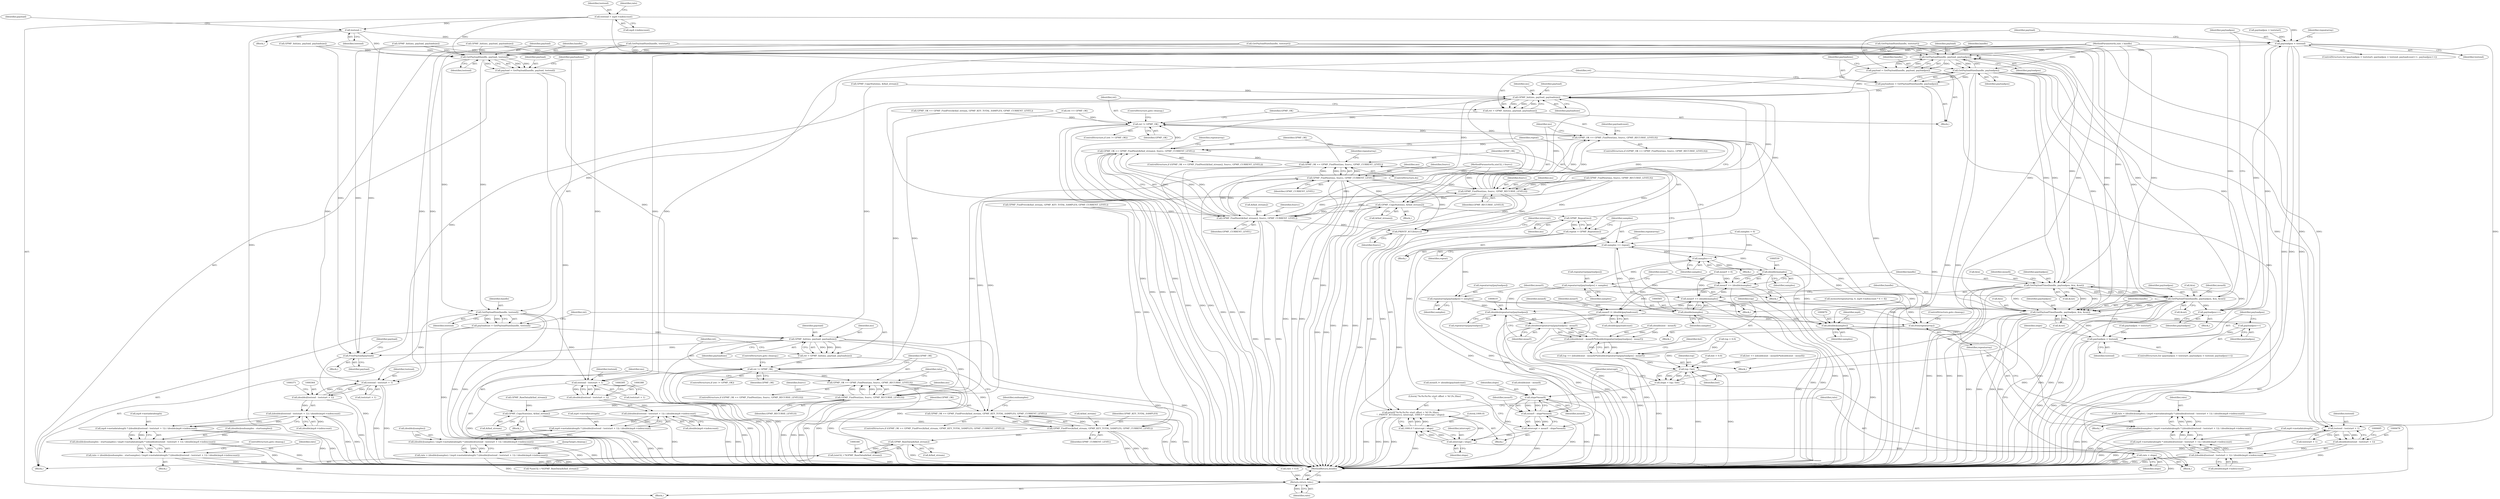 digraph "1_gpmf-parser_341f12cd5b97ab419e53853ca00176457c9f1681_1@pointer" {
"1000136" [label="(Call,testend = mp4->indexcount)"];
"1000162" [label="(Call,testend--)"];
"1000300" [label="(Call,GetPayload(handle, payload, testend))"];
"1000298" [label="(Call,payload = GetPayload(handle, payload, testend))"];
"1000311" [label="(Call,GPMF_Init(ms, payload, payloadsize))"];
"1000309" [label="(Call,ret = GPMF_Init(ms, payload, payloadsize))"];
"1000316" [label="(Call,ret != GPMF_OK)"];
"1000321" [label="(Call,GPMF_OK == GPMF_FindNext(ms, fourcc, GPMF_RECURSE_LEVELS))"];
"1000333" [label="(Call,GPMF_OK == GPMF_FindPrev(&find_stream, GPMF_KEY_TOTAL_SAMPLES, GPMF_CURRENT_LEVEL))"];
"1000323" [label="(Call,GPMF_FindNext(ms, fourcc, GPMF_RECURSE_LEVELS))"];
"1000328" [label="(Call,GPMF_CopyState(ms, &find_stream))"];
"1000335" [label="(Call,GPMF_FindPrev(&find_stream, GPMF_KEY_TOTAL_SAMPLES, GPMF_CURRENT_LEVEL))"];
"1000347" [label="(Call,GPMF_RawData(&find_stream))"];
"1000345" [label="(Call,(uint32_t *)GPMF_RawData(&find_stream))"];
"1000696" [label="(Call,FreePayload(payload))"];
"1000306" [label="(Call,GetPayloadSize(handle, testend))"];
"1000304" [label="(Call,payloadsize = GetPayloadSize(handle, testend))"];
"1000365" [label="(Call,testend - teststart + 1)"];
"1000363" [label="(Call,(double)(testend - teststart + 1))"];
"1000362" [label="(Call,((double)(testend - teststart + 1)) / (double)mp4->indexcount)"];
"1000358" [label="(Call,mp4->metadatalength * ((double)(testend - teststart + 1)) / (double)mp4->indexcount)"];
"1000352" [label="(Call,(double)(endsamples - startsamples) / (mp4->metadatalength * ((double)(testend - teststart + 1)) / (double)mp4->indexcount))"];
"1000350" [label="(Call,rate = (double)(endsamples - startsamples) / (mp4->metadatalength * ((double)(testend - teststart + 1)) / (double)mp4->indexcount))"];
"1000701" [label="(Return,return rate;)"];
"1000389" [label="(Call,testend - teststart + 1)"];
"1000387" [label="(Call,(double)(testend - teststart + 1))"];
"1000386" [label="(Call,((double)(testend - teststart + 1)) / (double)mp4->indexcount)"];
"1000382" [label="(Call,mp4->metadatalength * ((double)(testend - teststart + 1)) / (double)mp4->indexcount)"];
"1000378" [label="(Call,(double)(samples) / (mp4->metadatalength * ((double)(testend - teststart + 1)) / (double)mp4->indexcount))"];
"1000376" [label="(Call,rate = (double)(samples) / (mp4->metadatalength * ((double)(testend - teststart + 1)) / (double)mp4->indexcount))"];
"1000454" [label="(Call,payloadpos < testend)"];
"1000465" [label="(Call,GetPayload(handle, payload, payloadpos))"];
"1000463" [label="(Call,payload = GetPayload(handle, payload, payloadpos))"];
"1000476" [label="(Call,GPMF_Init(ms, payload, payloadsize))"];
"1000474" [label="(Call,ret = GPMF_Init(ms, payload, payloadsize))"];
"1000481" [label="(Call,ret != GPMF_OK)"];
"1000486" [label="(Call,GPMF_OK == GPMF_FindNext(ms, fourcc, GPMF_RECURSE_LEVELS))"];
"1000499" [label="(Call,GPMF_OK == GPMF_FindNext(&find_stream2, fourcc, GPMF_CURRENT_LEVEL))"];
"1000516" [label="(Call,GPMF_OK == GPMF_FindNext(ms, fourcc, GPMF_CURRENT_LEVEL))"];
"1000488" [label="(Call,GPMF_FindNext(ms, fourcc, GPMF_RECURSE_LEVELS))"];
"1000494" [label="(Call,GPMF_CopyState(ms, &find_stream2))"];
"1000501" [label="(Call,GPMF_FindNext(&find_stream2, fourcc, GPMF_CURRENT_LEVEL))"];
"1000518" [label="(Call,GPMF_FindNext(ms, fourcc, GPMF_CURRENT_LEVEL))"];
"1000653" [label="(Call,PRINTF_4CC(fourcc))"];
"1000651" [label="(Call,printf(\"%c%c%c%c start offset = %f (%.3fms)\n\", PRINTF_4CC(fourcc), intercept, 1000.0 * intercept / slope))"];
"1000547" [label="(Call,GPMF_Repeat(ms))"];
"1000545" [label="(Call,repeat = GPMF_Repeat(ms))"];
"1000549" [label="(Call,samples += repeat)"];
"1000514" [label="(Call,samples++)"];
"1000522" [label="(Call,repeatarray[payloadpos] = samples)"];
"1000618" [label="(Call,(double)repeatarray[payloadpos])"];
"1000617" [label="(Call,(double)repeatarray[payloadpos] - meanY)"];
"1000611" [label="(Call,((double)out - meanX)*((double)repeatarray[payloadpos] - meanY))"];
"1000609" [label="(Call,top += ((double)out - meanX)*((double)repeatarray[payloadpos] - meanY))"];
"1000639" [label="(Call,top / bot)"];
"1000637" [label="(Call,slope = top / bot)"];
"1000648" [label="(Call,slope*meanX)"];
"1000646" [label="(Call,meanY - slope*meanX)"];
"1000644" [label="(Call,intercept = meanY - slope*meanX)"];
"1000658" [label="(Call,intercept / slope)"];
"1000656" [label="(Call,1000.0 * intercept / slope)"];
"1000661" [label="(Call,rate = slope)"];
"1000689" [label="(Call,free(repeatarray))"];
"1000529" [label="(Call,(double)samples)"];
"1000527" [label="(Call,meanY += (double)samples)"];
"1000562" [label="(Call,meanY += (double)samples)"];
"1000580" [label="(Call,meanY /= (double)payloadcount)"];
"1000669" [label="(Call,(double)(samples))"];
"1000668" [label="(Call,(double)(samples) / (mp4->metadatalength * ((double)(testend - teststart + 1)) / (double)mp4->indexcount))"];
"1000666" [label="(Call,rate = (double)(samples) / (mp4->metadatalength * ((double)(testend - teststart + 1)) / (double)mp4->indexcount))"];
"1000557" [label="(Call,repeatarray[payloadpos] = samples)"];
"1000564" [label="(Call,(double)samples)"];
"1000471" [label="(Call,GetPayloadSize(handle, payloadpos))"];
"1000460" [label="(Call,payloadpos++)"];
"1000469" [label="(Call,payloadsize = GetPayloadSize(handle, payloadpos))"];
"1000532" [label="(Call,GetPayloadTime(handle, payloadpos, &in, &out))"];
"1000567" [label="(Call,GetPayloadTime(handle, payloadpos, &in, &out))"];
"1000602" [label="(Call,GetPayloadTime(handle, payloadpos, &in, &out))"];
"1000597" [label="(Call,payloadpos++)"];
"1000594" [label="(Call,payloadpos < testend)"];
"1000679" [label="(Call,testend - teststart + 1)"];
"1000677" [label="(Call,(double)(testend - teststart + 1))"];
"1000676" [label="(Call,((double)(testend - teststart + 1)) / (double)mp4->indexcount)"];
"1000672" [label="(Call,mp4->metadatalength * ((double)(testend - teststart + 1)) / (double)mp4->indexcount)"];
"1000351" [label="(Identifier,rate)"];
"1000227" [label="(Call,GetPayloadSize(handle, teststart))"];
"1000490" [label="(Identifier,fourcc)"];
"1000307" [label="(Identifier,handle)"];
"1000605" [label="(Call,&in)"];
"1000649" [label="(Identifier,slope)"];
"1000365" [label="(Call,testend - teststart + 1)"];
"1000162" [label="(Call,testend--)"];
"1000638" [label="(Identifier,slope)"];
"1000491" [label="(Identifier,GPMF_RECURSE_LEVELS)"];
"1000672" [label="(Call,mp4->metadatalength * ((double)(testend - teststart + 1)) / (double)mp4->indexcount)"];
"1000324" [label="(Identifier,ms)"];
"1000387" [label="(Call,(double)(testend - teststart + 1))"];
"1000689" [label="(Call,free(repeatarray))"];
"1000330" [label="(Call,&find_stream)"];
"1000327" [label="(Block,)"];
"1000518" [label="(Call,GPMF_FindNext(ms, fourcc, GPMF_CURRENT_LEVEL))"];
"1000550" [label="(Identifier,samples)"];
"1000353" [label="(Call,(double)(endsamples - startsamples))"];
"1000400" [label="(Block,)"];
"1000673" [label="(Call,mp4->metadatalength)"];
"1000302" [label="(Identifier,payload)"];
"1000254" [label="(Call,GPMF_Init(ms, payload, payloadsize))"];
"1000640" [label="(Identifier,top)"];
"1000564" [label="(Call,(double)samples)"];
"1000532" [label="(Call,GetPayloadTime(handle, payloadpos, &in, &out))"];
"1000269" [label="(Call,GPMF_CopyState(ms, &find_stream))"];
"1000479" [label="(Identifier,payloadsize)"];
"1000300" [label="(Call,GetPayload(handle, payload, testend))"];
"1000551" [label="(Identifier,repeat)"];
"1000415" [label="(Call,bot = 0.0)"];
"1000624" [label="(Call,bot += ((double)out - meanX)*((double)out - meanX))"];
"1000537" [label="(Call,&out)"];
"1000566" [label="(Identifier,samples)"];
"1000159" [label="(Block,)"];
"1000528" [label="(Identifier,meanY)"];
"1000335" [label="(Call,GPMF_FindPrev(&find_stream, GPMF_KEY_TOTAL_SAMPLES, GPMF_CURRENT_LEVEL))"];
"1000531" [label="(Identifier,samples)"];
"1000336" [label="(Call,&find_stream)"];
"1000674" [label="(Identifier,mp4)"];
"1000461" [label="(Identifier,payloadpos)"];
"1000377" [label="(Identifier,rate)"];
"1000390" [label="(Identifier,testend)"];
"1000499" [label="(Call,GPMF_OK == GPMF_FindNext(&find_stream2, fourcc, GPMF_CURRENT_LEVEL))"];
"1000523" [label="(Call,repeatarray[payloadpos])"];
"1000561" [label="(Identifier,samples)"];
"1000590" [label="(ControlStructure,for (payloadpos = teststart; payloadpos < testend; payloadpos++))"];
"1000645" [label="(Identifier,intercept)"];
"1000454" [label="(Call,payloadpos < testend)"];
"1000477" [label="(Identifier,ms)"];
"1000338" [label="(Identifier,GPMF_KEY_TOTAL_SAMPLES)"];
"1000301" [label="(Identifier,handle)"];
"1000611" [label="(Call,((double)out - meanX)*((double)repeatarray[payloadpos] - meanY))"];
"1000328" [label="(Call,GPMF_CopyState(ms, &find_stream))"];
"1000138" [label="(Call,mp4->indexcount)"];
"1000352" [label="(Call,(double)(endsamples - startsamples) / (mp4->metadatalength * ((double)(testend - teststart + 1)) / (double)mp4->indexcount))"];
"1000486" [label="(Call,GPMF_OK == GPMF_FindNext(ms, fourcc, GPMF_RECURSE_LEVELS))"];
"1000517" [label="(Identifier,GPMF_OK)"];
"1000647" [label="(Identifier,meanY)"];
"1000668" [label="(Call,(double)(samples) / (mp4->metadatalength * ((double)(testend - teststart + 1)) / (double)mp4->indexcount))"];
"1000326" [label="(Identifier,GPMF_RECURSE_LEVELS)"];
"1000545" [label="(Call,repeat = GPMF_Repeat(ms))"];
"1000475" [label="(Identifier,ret)"];
"1000314" [label="(Identifier,payloadsize)"];
"1000321" [label="(Call,GPMF_OK == GPMF_FindNext(ms, fourcc, GPMF_RECURSE_LEVELS))"];
"1000471" [label="(Call,GetPayloadSize(handle, payloadpos))"];
"1000527" [label="(Call,meanY += (double)samples)"];
"1000568" [label="(Identifier,handle)"];
"1000348" [label="(Call,&find_stream)"];
"1000382" [label="(Call,mp4->metadatalength * ((double)(testend - teststart + 1)) / (double)mp4->indexcount)"];
"1000603" [label="(Identifier,handle)"];
"1000320" [label="(ControlStructure,if (GPMF_OK == GPMF_FindNext(ms, fourcc, GPMF_RECURSE_LEVELS)))"];
"1000281" [label="(Call,GPMF_FindPrev(&find_stream, GPMF_KEY_TOTAL_SAMPLES, GPMF_CURRENT_LEVEL))"];
"1000174" [label="(Call,GetPayloadSize(handle, teststart))"];
"1000508" [label="(Identifier,repeatarray)"];
"1000641" [label="(Identifier,bot)"];
"1000137" [label="(Identifier,testend)"];
"1000318" [label="(Identifier,GPMF_OK)"];
"1000697" [label="(Identifier,payload)"];
"1000596" [label="(Identifier,testend)"];
"1000478" [label="(Identifier,payload)"];
"1000362" [label="(Call,((double)(testend - teststart + 1)) / (double)mp4->indexcount)"];
"1000516" [label="(Call,GPMF_OK == GPMF_FindNext(ms, fourcc, GPMF_CURRENT_LEVEL))"];
"1000375" [label="(ControlStructure,goto cleanup;)"];
"1000450" [label="(ControlStructure,for (payloadpos = teststart; payloadpos < testend; payloadcount++, payloadpos++))"];
"1000684" [label="(Call,(double)mp4->indexcount)"];
"1000323" [label="(Call,GPMF_FindNext(ms, fourcc, GPMF_RECURSE_LEVELS))"];
"1000306" [label="(Call,GetPayloadSize(handle, testend))"];
"1000666" [label="(Call,rate = (double)(samples) / (mp4->metadatalength * ((double)(testend - teststart + 1)) / (double)mp4->indexcount))"];
"1000662" [label="(Identifier,rate)"];
"1000691" [label="(ControlStructure,goto cleanup;)"];
"1000696" [label="(Call,FreePayload(payload))"];
"1000676" [label="(Call,((double)(testend - teststart + 1)) / (double)mp4->indexcount)"];
"1000609" [label="(Call,top += ((double)out - meanX)*((double)repeatarray[payloadpos] - meanY))"];
"1000474" [label="(Call,ret = GPMF_Init(ms, payload, payloadsize))"];
"1000543" [label="(Block,)"];
"1000513" [label="(Block,)"];
"1000563" [label="(Identifier,meanY)"];
"1000657" [label="(Literal,1000.0)"];
"1000342" [label="(Identifier,endsamples)"];
"1000311" [label="(Call,GPMF_Init(ms, payload, payloadsize))"];
"1000304" [label="(Call,payloadsize = GetPayloadSize(handle, testend))"];
"1000597" [label="(Call,payloadpos++)"];
"1000548" [label="(Identifier,ms)"];
"1000529" [label="(Call,(double)samples)"];
"1000578" [label="(Identifier,repeatarray)"];
"1000535" [label="(Call,&in)"];
"1000367" [label="(Call,teststart + 1)"];
"1000464" [label="(Identifier,payload)"];
"1000485" [label="(ControlStructure,if (GPMF_OK == GPMF_FindNext(ms, fourcc, GPMF_RECURSE_LEVELS)))"];
"1000143" [label="(Identifier,rate)"];
"1000610" [label="(Identifier,top)"];
"1000665" [label="(Block,)"];
"1000521" [label="(Identifier,GPMF_CURRENT_LEVEL)"];
"1000286" [label="(Block,)"];
"1000526" [label="(Identifier,samples)"];
"1000654" [label="(Identifier,fourcc)"];
"1000166" [label="(Identifier,payload)"];
"1000496" [label="(Call,&find_stream2)"];
"1000520" [label="(Identifier,fourcc)"];
"1000359" [label="(Call,mp4->metadatalength)"];
"1000546" [label="(Identifier,repeat)"];
"1000646" [label="(Call,meanY - slope*meanX)"];
"1000522" [label="(Call,repeatarray[payloadpos] = samples)"];
"1000498" [label="(ControlStructure,if (GPMF_OK == GPMF_FindNext(&find_stream2, fourcc, GPMF_CURRENT_LEVEL)))"];
"1000639" [label="(Call,top / bot)"];
"1000637" [label="(Call,slope = top / bot)"];
"1000581" [label="(Identifier,meanY)"];
"1000437" [label="(Call,memset(repeatarray, 0, mp4->indexcount * 4 + 4))"];
"1000473" [label="(Identifier,payloadpos)"];
"1000680" [label="(Identifier,testend)"];
"1000299" [label="(Identifier,payload)"];
"1000376" [label="(Call,rate = (double)(samples) / (mp4->metadatalength * ((double)(testend - teststart + 1)) / (double)mp4->indexcount))"];
"1000648" [label="(Call,slope*meanX)"];
"1000470" [label="(Identifier,payloadsize)"];
"1000259" [label="(Call,ret == GPMF_OK)"];
"1000322" [label="(Identifier,GPMF_OK)"];
"1000315" [label="(ControlStructure,if (ret != GPMF_OK))"];
"1000386" [label="(Call,((double)(testend - teststart + 1)) / (double)mp4->indexcount)"];
"1000505" [label="(Identifier,GPMF_CURRENT_LEVEL)"];
"1000677" [label="(Call,(double)(testend - teststart + 1))"];
"1000515" [label="(Identifier,samples)"];
"1000558" [label="(Call,repeatarray[payloadpos])"];
"1000502" [label="(Call,&find_stream2)"];
"1000514" [label="(Call,samples++)"];
"1000334" [label="(Identifier,GPMF_OK)"];
"1000423" [label="(Call,meanY = 0)"];
"1000309" [label="(Call,ret = GPMF_Init(ms, payload, payloadsize))"];
"1000569" [label="(Identifier,payloadpos)"];
"1000489" [label="(Identifier,ms)"];
"1000594" [label="(Call,payloadpos < testend)"];
"1000347" [label="(Call,GPMF_RawData(&find_stream))"];
"1000488" [label="(Call,GPMF_FindNext(ms, fourcc, GPMF_RECURSE_LEVELS))"];
"1000447" [label="(Call,samples = 0)"];
"1000109" [label="(MethodParameterIn,size_t handle)"];
"1000554" [label="(Block,)"];
"1000476" [label="(Call,GPMF_Init(ms, payload, payloadsize))"];
"1000316" [label="(Call,ret != GPMF_OK)"];
"1000389" [label="(Call,testend - teststart + 1)"];
"1000580" [label="(Call,meanY /= (double)payloadcount)"];
"1000472" [label="(Identifier,handle)"];
"1000305" [label="(Identifier,payloadsize)"];
"1000460" [label="(Call,payloadpos++)"];
"1000339" [label="(Identifier,GPMF_CURRENT_LEVEL)"];
"1000482" [label="(Identifier,ret)"];
"1000504" [label="(Identifier,fourcc)"];
"1000690" [label="(Identifier,repeatarray)"];
"1000303" [label="(Identifier,testend)"];
"1000394" [label="(Call,(double)mp4->indexcount)"];
"1000466" [label="(Identifier,handle)"];
"1000572" [label="(Call,&out)"];
"1000451" [label="(Call,payloadpos = teststart)"];
"1000699" [label="(Identifier,payload)"];
"1000294" [label="(Call,GPMF_RawData(&find_stream))"];
"1000370" [label="(Call,(double)mp4->indexcount)"];
"1000383" [label="(Call,mp4->metadatalength)"];
"1000509" [label="(Block,)"];
"1000340" [label="(Block,)"];
"1000481" [label="(Call,ret != GPMF_OK)"];
"1000332" [label="(ControlStructure,if (GPMF_OK == GPMF_FindPrev(&find_stream, GPMF_KEY_TOTAL_SAMPLES, GPMF_CURRENT_LEVEL)))"];
"1000669" [label="(Call,(double)(samples))"];
"1000492" [label="(Block,)"];
"1000607" [label="(Call,&out)"];
"1000667" [label="(Identifier,rate)"];
"1000112" [label="(Block,)"];
"1000617" [label="(Call,(double)repeatarray[payloadpos] - meanY)"];
"1000512" [label="(ControlStructure,do)"];
"1000480" [label="(ControlStructure,if (ret != GPMF_OK))"];
"1000595" [label="(Identifier,payloadpos)"];
"1000557" [label="(Call,repeatarray[payloadpos] = samples)"];
"1000553" [label="(Identifier,repeatarray)"];
"1000579" [label="(Block,)"];
"1000391" [label="(Call,teststart + 1)"];
"1000533" [label="(Identifier,handle)"];
"1000249" [label="(Call,GetPayloadSize(handle, teststart))"];
"1000363" [label="(Call,(double)(testend - teststart + 1))"];
"1000457" [label="(Block,)"];
"1000562" [label="(Call,meanY += (double)samples)"];
"1000586" [label="(Identifier,meanX)"];
"1000469" [label="(Call,payloadsize = GetPayloadSize(handle, payloadpos))"];
"1000632" [label="(Call,(double)out - meanX)"];
"1000598" [label="(Identifier,payloadpos)"];
"1000549" [label="(Call,samples += repeat)"];
"1000540" [label="(Identifier,meanX)"];
"1000524" [label="(Identifier,repeatarray)"];
"1000279" [label="(Call,GPMF_OK == GPMF_FindPrev(&find_stream, GPMF_KEY_TOTAL_SAMPLES, GPMF_CURRENT_LEVEL))"];
"1000298" [label="(Call,payload = GetPayload(handle, payload, testend))"];
"1000702" [label="(Identifier,rate)"];
"1000612" [label="(Call,(double)out - meanX)"];
"1000703" [label="(MethodReturn,double)"];
"1000209" [label="(Call,GPMF_FindNext(ms, fourcc, GPMF_RECURSE_LEVELS))"];
"1000455" [label="(Identifier,payloadpos)"];
"1000604" [label="(Identifier,payloadpos)"];
"1000459" [label="(Identifier,payloadcount)"];
"1000142" [label="(Call,rate = 0.0)"];
"1000325" [label="(Identifier,fourcc)"];
"1000642" [label="(Block,)"];
"1000456" [label="(Identifier,testend)"];
"1000651" [label="(Call,printf(\"%c%c%c%c start offset = %f (%.3fms)\n\", PRINTF_4CC(fourcc), intercept, 1000.0 * intercept / slope))"];
"1000312" [label="(Identifier,ms)"];
"1000465" [label="(Call,GetPayload(handle, payload, payloadpos))"];
"1000695" [label="(Block,)"];
"1000570" [label="(Call,&in)"];
"1000656" [label="(Call,1000.0 * intercept / slope)"];
"1000308" [label="(Identifier,testend)"];
"1000681" [label="(Call,teststart + 1)"];
"1000591" [label="(Call,payloadpos = teststart)"];
"1000467" [label="(Identifier,payload)"];
"1000618" [label="(Call,(double)repeatarray[payloadpos])"];
"1000602" [label="(Call,GetPayloadTime(handle, payloadpos, &in, &out))"];
"1000494" [label="(Call,GPMF_CopyState(ms, &find_stream2))"];
"1000483" [label="(Identifier,GPMF_OK)"];
"1000500" [label="(Identifier,GPMF_OK)"];
"1000652" [label="(Literal,\"%c%c%c%c start offset = %f (%.3fms)\n\")"];
"1000462" [label="(Block,)"];
"1000519" [label="(Identifier,ms)"];
"1000599" [label="(Block,)"];
"1000317" [label="(Identifier,ret)"];
"1000329" [label="(Identifier,ms)"];
"1000567" [label="(Call,GetPayloadTime(handle, payloadpos, &in, &out))"];
"1000660" [label="(Identifier,slope)"];
"1000659" [label="(Identifier,intercept)"];
"1000180" [label="(Call,GPMF_Init(ms, payload, payloadsize))"];
"1000644" [label="(Call,intercept = meanY - slope*meanX)"];
"1000620" [label="(Call,repeatarray[payloadpos])"];
"1000232" [label="(Call,GPMF_Init(ms, payload, payloadsize))"];
"1000358" [label="(Call,mp4->metadatalength * ((double)(testend - teststart + 1)) / (double)mp4->indexcount)"];
"1000163" [label="(Identifier,testend)"];
"1000313" [label="(Identifier,payload)"];
"1000671" [label="(Identifier,samples)"];
"1000655" [label="(Identifier,intercept)"];
"1000136" [label="(Call,testend = mp4->indexcount)"];
"1000310" [label="(Identifier,ret)"];
"1000463" [label="(Call,payload = GetPayload(handle, payload, payloadpos))"];
"1000575" [label="(Identifier,meanX)"];
"1000350" [label="(Call,rate = (double)(endsamples - startsamples) / (mp4->metadatalength * ((double)(testend - teststart + 1)) / (double)mp4->indexcount))"];
"1000650" [label="(Identifier,meanX)"];
"1000663" [label="(Identifier,slope)"];
"1000658" [label="(Call,intercept / slope)"];
"1000661" [label="(Call,rate = slope)"];
"1000378" [label="(Call,(double)(samples) / (mp4->metadatalength * ((double)(testend - teststart + 1)) / (double)mp4->indexcount))"];
"1000379" [label="(Call,(double)(samples))"];
"1000484" [label="(ControlStructure,goto cleanup;)"];
"1000547" [label="(Call,GPMF_Repeat(ms))"];
"1000534" [label="(Identifier,payloadpos)"];
"1000468" [label="(Identifier,payloadpos)"];
"1000345" [label="(Call,(uint32_t *)GPMF_RawData(&find_stream))"];
"1000692" [label="(JumpTarget,cleanup:)"];
"1000319" [label="(ControlStructure,goto cleanup;)"];
"1000623" [label="(Identifier,meanY)"];
"1000501" [label="(Call,GPMF_FindNext(&find_stream2, fourcc, GPMF_CURRENT_LEVEL))"];
"1000333" [label="(Call,GPMF_OK == GPMF_FindPrev(&find_stream, GPMF_KEY_TOTAL_SAMPLES, GPMF_CURRENT_LEVEL))"];
"1000585" [label="(Call,meanX /= (double)payloadcount)"];
"1000701" [label="(Return,return rate;)"];
"1000625" [label="(Identifier,bot)"];
"1000344" [label="(Call,*(uint32_t *)GPMF_RawData(&find_stream))"];
"1000366" [label="(Identifier,testend)"];
"1000679" [label="(Call,testend - teststart + 1)"];
"1000487" [label="(Identifier,GPMF_OK)"];
"1000653" [label="(Call,PRINTF_4CC(fourcc))"];
"1000582" [label="(Call,(double)payloadcount)"];
"1000495" [label="(Identifier,ms)"];
"1000411" [label="(Call,top = 0.0)"];
"1000110" [label="(MethodParameterIn,uint32_t fourcc)"];
"1000136" -> "1000112"  [label="AST: "];
"1000136" -> "1000138"  [label="CFG: "];
"1000137" -> "1000136"  [label="AST: "];
"1000138" -> "1000136"  [label="AST: "];
"1000143" -> "1000136"  [label="CFG: "];
"1000136" -> "1000703"  [label="DDG: "];
"1000136" -> "1000162"  [label="DDG: "];
"1000136" -> "1000300"  [label="DDG: "];
"1000136" -> "1000454"  [label="DDG: "];
"1000162" -> "1000159"  [label="AST: "];
"1000162" -> "1000163"  [label="CFG: "];
"1000163" -> "1000162"  [label="AST: "];
"1000166" -> "1000162"  [label="CFG: "];
"1000162" -> "1000703"  [label="DDG: "];
"1000162" -> "1000300"  [label="DDG: "];
"1000162" -> "1000454"  [label="DDG: "];
"1000300" -> "1000298"  [label="AST: "];
"1000300" -> "1000303"  [label="CFG: "];
"1000301" -> "1000300"  [label="AST: "];
"1000302" -> "1000300"  [label="AST: "];
"1000303" -> "1000300"  [label="AST: "];
"1000298" -> "1000300"  [label="CFG: "];
"1000300" -> "1000298"  [label="DDG: "];
"1000300" -> "1000298"  [label="DDG: "];
"1000300" -> "1000298"  [label="DDG: "];
"1000227" -> "1000300"  [label="DDG: "];
"1000249" -> "1000300"  [label="DDG: "];
"1000174" -> "1000300"  [label="DDG: "];
"1000109" -> "1000300"  [label="DDG: "];
"1000180" -> "1000300"  [label="DDG: "];
"1000232" -> "1000300"  [label="DDG: "];
"1000254" -> "1000300"  [label="DDG: "];
"1000300" -> "1000306"  [label="DDG: "];
"1000300" -> "1000306"  [label="DDG: "];
"1000298" -> "1000286"  [label="AST: "];
"1000299" -> "1000298"  [label="AST: "];
"1000305" -> "1000298"  [label="CFG: "];
"1000298" -> "1000703"  [label="DDG: "];
"1000298" -> "1000311"  [label="DDG: "];
"1000311" -> "1000309"  [label="AST: "];
"1000311" -> "1000314"  [label="CFG: "];
"1000312" -> "1000311"  [label="AST: "];
"1000313" -> "1000311"  [label="AST: "];
"1000314" -> "1000311"  [label="AST: "];
"1000309" -> "1000311"  [label="CFG: "];
"1000311" -> "1000703"  [label="DDG: "];
"1000311" -> "1000703"  [label="DDG: "];
"1000311" -> "1000703"  [label="DDG: "];
"1000311" -> "1000309"  [label="DDG: "];
"1000311" -> "1000309"  [label="DDG: "];
"1000311" -> "1000309"  [label="DDG: "];
"1000269" -> "1000311"  [label="DDG: "];
"1000304" -> "1000311"  [label="DDG: "];
"1000311" -> "1000323"  [label="DDG: "];
"1000311" -> "1000696"  [label="DDG: "];
"1000309" -> "1000286"  [label="AST: "];
"1000310" -> "1000309"  [label="AST: "];
"1000317" -> "1000309"  [label="CFG: "];
"1000309" -> "1000703"  [label="DDG: "];
"1000309" -> "1000316"  [label="DDG: "];
"1000316" -> "1000315"  [label="AST: "];
"1000316" -> "1000318"  [label="CFG: "];
"1000317" -> "1000316"  [label="AST: "];
"1000318" -> "1000316"  [label="AST: "];
"1000319" -> "1000316"  [label="CFG: "];
"1000322" -> "1000316"  [label="CFG: "];
"1000316" -> "1000703"  [label="DDG: "];
"1000316" -> "1000703"  [label="DDG: "];
"1000316" -> "1000703"  [label="DDG: "];
"1000279" -> "1000316"  [label="DDG: "];
"1000259" -> "1000316"  [label="DDG: "];
"1000316" -> "1000321"  [label="DDG: "];
"1000321" -> "1000320"  [label="AST: "];
"1000321" -> "1000323"  [label="CFG: "];
"1000322" -> "1000321"  [label="AST: "];
"1000323" -> "1000321"  [label="AST: "];
"1000329" -> "1000321"  [label="CFG: "];
"1000377" -> "1000321"  [label="CFG: "];
"1000321" -> "1000703"  [label="DDG: "];
"1000321" -> "1000703"  [label="DDG: "];
"1000321" -> "1000703"  [label="DDG: "];
"1000323" -> "1000321"  [label="DDG: "];
"1000323" -> "1000321"  [label="DDG: "];
"1000323" -> "1000321"  [label="DDG: "];
"1000321" -> "1000333"  [label="DDG: "];
"1000333" -> "1000332"  [label="AST: "];
"1000333" -> "1000335"  [label="CFG: "];
"1000334" -> "1000333"  [label="AST: "];
"1000335" -> "1000333"  [label="AST: "];
"1000342" -> "1000333"  [label="CFG: "];
"1000377" -> "1000333"  [label="CFG: "];
"1000333" -> "1000703"  [label="DDG: "];
"1000333" -> "1000703"  [label="DDG: "];
"1000333" -> "1000703"  [label="DDG: "];
"1000335" -> "1000333"  [label="DDG: "];
"1000335" -> "1000333"  [label="DDG: "];
"1000335" -> "1000333"  [label="DDG: "];
"1000323" -> "1000326"  [label="CFG: "];
"1000324" -> "1000323"  [label="AST: "];
"1000325" -> "1000323"  [label="AST: "];
"1000326" -> "1000323"  [label="AST: "];
"1000323" -> "1000703"  [label="DDG: "];
"1000323" -> "1000703"  [label="DDG: "];
"1000323" -> "1000703"  [label="DDG: "];
"1000209" -> "1000323"  [label="DDG: "];
"1000209" -> "1000323"  [label="DDG: "];
"1000110" -> "1000323"  [label="DDG: "];
"1000323" -> "1000328"  [label="DDG: "];
"1000328" -> "1000327"  [label="AST: "];
"1000328" -> "1000330"  [label="CFG: "];
"1000329" -> "1000328"  [label="AST: "];
"1000330" -> "1000328"  [label="AST: "];
"1000334" -> "1000328"  [label="CFG: "];
"1000328" -> "1000703"  [label="DDG: "];
"1000328" -> "1000703"  [label="DDG: "];
"1000294" -> "1000328"  [label="DDG: "];
"1000328" -> "1000335"  [label="DDG: "];
"1000335" -> "1000339"  [label="CFG: "];
"1000336" -> "1000335"  [label="AST: "];
"1000338" -> "1000335"  [label="AST: "];
"1000339" -> "1000335"  [label="AST: "];
"1000335" -> "1000703"  [label="DDG: "];
"1000335" -> "1000703"  [label="DDG: "];
"1000335" -> "1000703"  [label="DDG: "];
"1000281" -> "1000335"  [label="DDG: "];
"1000281" -> "1000335"  [label="DDG: "];
"1000335" -> "1000347"  [label="DDG: "];
"1000347" -> "1000345"  [label="AST: "];
"1000347" -> "1000348"  [label="CFG: "];
"1000348" -> "1000347"  [label="AST: "];
"1000345" -> "1000347"  [label="CFG: "];
"1000347" -> "1000703"  [label="DDG: "];
"1000347" -> "1000345"  [label="DDG: "];
"1000345" -> "1000344"  [label="AST: "];
"1000346" -> "1000345"  [label="AST: "];
"1000344" -> "1000345"  [label="CFG: "];
"1000345" -> "1000703"  [label="DDG: "];
"1000696" -> "1000695"  [label="AST: "];
"1000696" -> "1000697"  [label="CFG: "];
"1000697" -> "1000696"  [label="AST: "];
"1000699" -> "1000696"  [label="CFG: "];
"1000696" -> "1000703"  [label="DDG: "];
"1000180" -> "1000696"  [label="DDG: "];
"1000232" -> "1000696"  [label="DDG: "];
"1000254" -> "1000696"  [label="DDG: "];
"1000476" -> "1000696"  [label="DDG: "];
"1000306" -> "1000304"  [label="AST: "];
"1000306" -> "1000308"  [label="CFG: "];
"1000307" -> "1000306"  [label="AST: "];
"1000308" -> "1000306"  [label="AST: "];
"1000304" -> "1000306"  [label="CFG: "];
"1000306" -> "1000703"  [label="DDG: "];
"1000306" -> "1000703"  [label="DDG: "];
"1000306" -> "1000304"  [label="DDG: "];
"1000306" -> "1000304"  [label="DDG: "];
"1000109" -> "1000306"  [label="DDG: "];
"1000306" -> "1000365"  [label="DDG: "];
"1000306" -> "1000389"  [label="DDG: "];
"1000304" -> "1000286"  [label="AST: "];
"1000305" -> "1000304"  [label="AST: "];
"1000310" -> "1000304"  [label="CFG: "];
"1000304" -> "1000703"  [label="DDG: "];
"1000365" -> "1000363"  [label="AST: "];
"1000365" -> "1000367"  [label="CFG: "];
"1000366" -> "1000365"  [label="AST: "];
"1000367" -> "1000365"  [label="AST: "];
"1000363" -> "1000365"  [label="CFG: "];
"1000365" -> "1000703"  [label="DDG: "];
"1000365" -> "1000703"  [label="DDG: "];
"1000365" -> "1000363"  [label="DDG: "];
"1000365" -> "1000363"  [label="DDG: "];
"1000249" -> "1000365"  [label="DDG: "];
"1000227" -> "1000365"  [label="DDG: "];
"1000174" -> "1000365"  [label="DDG: "];
"1000363" -> "1000362"  [label="AST: "];
"1000364" -> "1000363"  [label="AST: "];
"1000371" -> "1000363"  [label="CFG: "];
"1000363" -> "1000703"  [label="DDG: "];
"1000363" -> "1000362"  [label="DDG: "];
"1000362" -> "1000358"  [label="AST: "];
"1000362" -> "1000370"  [label="CFG: "];
"1000370" -> "1000362"  [label="AST: "];
"1000358" -> "1000362"  [label="CFG: "];
"1000362" -> "1000703"  [label="DDG: "];
"1000362" -> "1000703"  [label="DDG: "];
"1000362" -> "1000358"  [label="DDG: "];
"1000362" -> "1000358"  [label="DDG: "];
"1000370" -> "1000362"  [label="DDG: "];
"1000358" -> "1000352"  [label="AST: "];
"1000359" -> "1000358"  [label="AST: "];
"1000352" -> "1000358"  [label="CFG: "];
"1000358" -> "1000703"  [label="DDG: "];
"1000358" -> "1000703"  [label="DDG: "];
"1000358" -> "1000352"  [label="DDG: "];
"1000358" -> "1000352"  [label="DDG: "];
"1000352" -> "1000350"  [label="AST: "];
"1000353" -> "1000352"  [label="AST: "];
"1000350" -> "1000352"  [label="CFG: "];
"1000352" -> "1000703"  [label="DDG: "];
"1000352" -> "1000703"  [label="DDG: "];
"1000352" -> "1000350"  [label="DDG: "];
"1000352" -> "1000350"  [label="DDG: "];
"1000353" -> "1000352"  [label="DDG: "];
"1000350" -> "1000340"  [label="AST: "];
"1000351" -> "1000350"  [label="AST: "];
"1000375" -> "1000350"  [label="CFG: "];
"1000350" -> "1000703"  [label="DDG: "];
"1000350" -> "1000703"  [label="DDG: "];
"1000350" -> "1000701"  [label="DDG: "];
"1000701" -> "1000112"  [label="AST: "];
"1000701" -> "1000702"  [label="CFG: "];
"1000702" -> "1000701"  [label="AST: "];
"1000703" -> "1000701"  [label="CFG: "];
"1000701" -> "1000703"  [label="DDG: "];
"1000702" -> "1000701"  [label="DDG: "];
"1000376" -> "1000701"  [label="DDG: "];
"1000661" -> "1000701"  [label="DDG: "];
"1000142" -> "1000701"  [label="DDG: "];
"1000666" -> "1000701"  [label="DDG: "];
"1000389" -> "1000387"  [label="AST: "];
"1000389" -> "1000391"  [label="CFG: "];
"1000390" -> "1000389"  [label="AST: "];
"1000391" -> "1000389"  [label="AST: "];
"1000387" -> "1000389"  [label="CFG: "];
"1000389" -> "1000703"  [label="DDG: "];
"1000389" -> "1000703"  [label="DDG: "];
"1000389" -> "1000387"  [label="DDG: "];
"1000389" -> "1000387"  [label="DDG: "];
"1000249" -> "1000389"  [label="DDG: "];
"1000227" -> "1000389"  [label="DDG: "];
"1000174" -> "1000389"  [label="DDG: "];
"1000387" -> "1000386"  [label="AST: "];
"1000388" -> "1000387"  [label="AST: "];
"1000395" -> "1000387"  [label="CFG: "];
"1000387" -> "1000703"  [label="DDG: "];
"1000387" -> "1000386"  [label="DDG: "];
"1000386" -> "1000382"  [label="AST: "];
"1000386" -> "1000394"  [label="CFG: "];
"1000394" -> "1000386"  [label="AST: "];
"1000382" -> "1000386"  [label="CFG: "];
"1000386" -> "1000703"  [label="DDG: "];
"1000386" -> "1000703"  [label="DDG: "];
"1000386" -> "1000382"  [label="DDG: "];
"1000386" -> "1000382"  [label="DDG: "];
"1000394" -> "1000386"  [label="DDG: "];
"1000382" -> "1000378"  [label="AST: "];
"1000383" -> "1000382"  [label="AST: "];
"1000378" -> "1000382"  [label="CFG: "];
"1000382" -> "1000703"  [label="DDG: "];
"1000382" -> "1000703"  [label="DDG: "];
"1000382" -> "1000378"  [label="DDG: "];
"1000382" -> "1000378"  [label="DDG: "];
"1000378" -> "1000376"  [label="AST: "];
"1000379" -> "1000378"  [label="AST: "];
"1000376" -> "1000378"  [label="CFG: "];
"1000378" -> "1000703"  [label="DDG: "];
"1000378" -> "1000703"  [label="DDG: "];
"1000378" -> "1000376"  [label="DDG: "];
"1000378" -> "1000376"  [label="DDG: "];
"1000379" -> "1000378"  [label="DDG: "];
"1000376" -> "1000286"  [label="AST: "];
"1000377" -> "1000376"  [label="AST: "];
"1000692" -> "1000376"  [label="CFG: "];
"1000376" -> "1000703"  [label="DDG: "];
"1000376" -> "1000703"  [label="DDG: "];
"1000454" -> "1000450"  [label="AST: "];
"1000454" -> "1000456"  [label="CFG: "];
"1000455" -> "1000454"  [label="AST: "];
"1000456" -> "1000454"  [label="AST: "];
"1000464" -> "1000454"  [label="CFG: "];
"1000578" -> "1000454"  [label="CFG: "];
"1000454" -> "1000703"  [label="DDG: "];
"1000454" -> "1000703"  [label="DDG: "];
"1000454" -> "1000703"  [label="DDG: "];
"1000460" -> "1000454"  [label="DDG: "];
"1000451" -> "1000454"  [label="DDG: "];
"1000454" -> "1000465"  [label="DDG: "];
"1000454" -> "1000594"  [label="DDG: "];
"1000454" -> "1000679"  [label="DDG: "];
"1000465" -> "1000463"  [label="AST: "];
"1000465" -> "1000468"  [label="CFG: "];
"1000466" -> "1000465"  [label="AST: "];
"1000467" -> "1000465"  [label="AST: "];
"1000468" -> "1000465"  [label="AST: "];
"1000463" -> "1000465"  [label="CFG: "];
"1000465" -> "1000463"  [label="DDG: "];
"1000465" -> "1000463"  [label="DDG: "];
"1000465" -> "1000463"  [label="DDG: "];
"1000532" -> "1000465"  [label="DDG: "];
"1000567" -> "1000465"  [label="DDG: "];
"1000471" -> "1000465"  [label="DDG: "];
"1000227" -> "1000465"  [label="DDG: "];
"1000249" -> "1000465"  [label="DDG: "];
"1000174" -> "1000465"  [label="DDG: "];
"1000109" -> "1000465"  [label="DDG: "];
"1000180" -> "1000465"  [label="DDG: "];
"1000232" -> "1000465"  [label="DDG: "];
"1000254" -> "1000465"  [label="DDG: "];
"1000476" -> "1000465"  [label="DDG: "];
"1000465" -> "1000471"  [label="DDG: "];
"1000465" -> "1000471"  [label="DDG: "];
"1000463" -> "1000462"  [label="AST: "];
"1000464" -> "1000463"  [label="AST: "];
"1000470" -> "1000463"  [label="CFG: "];
"1000463" -> "1000703"  [label="DDG: "];
"1000463" -> "1000476"  [label="DDG: "];
"1000476" -> "1000474"  [label="AST: "];
"1000476" -> "1000479"  [label="CFG: "];
"1000477" -> "1000476"  [label="AST: "];
"1000478" -> "1000476"  [label="AST: "];
"1000479" -> "1000476"  [label="AST: "];
"1000474" -> "1000476"  [label="CFG: "];
"1000476" -> "1000703"  [label="DDG: "];
"1000476" -> "1000703"  [label="DDG: "];
"1000476" -> "1000703"  [label="DDG: "];
"1000476" -> "1000474"  [label="DDG: "];
"1000476" -> "1000474"  [label="DDG: "];
"1000476" -> "1000474"  [label="DDG: "];
"1000547" -> "1000476"  [label="DDG: "];
"1000488" -> "1000476"  [label="DDG: "];
"1000518" -> "1000476"  [label="DDG: "];
"1000494" -> "1000476"  [label="DDG: "];
"1000269" -> "1000476"  [label="DDG: "];
"1000469" -> "1000476"  [label="DDG: "];
"1000476" -> "1000488"  [label="DDG: "];
"1000474" -> "1000462"  [label="AST: "];
"1000475" -> "1000474"  [label="AST: "];
"1000482" -> "1000474"  [label="CFG: "];
"1000474" -> "1000703"  [label="DDG: "];
"1000474" -> "1000481"  [label="DDG: "];
"1000481" -> "1000480"  [label="AST: "];
"1000481" -> "1000483"  [label="CFG: "];
"1000482" -> "1000481"  [label="AST: "];
"1000483" -> "1000481"  [label="AST: "];
"1000484" -> "1000481"  [label="CFG: "];
"1000487" -> "1000481"  [label="CFG: "];
"1000481" -> "1000703"  [label="DDG: "];
"1000481" -> "1000703"  [label="DDG: "];
"1000481" -> "1000703"  [label="DDG: "];
"1000279" -> "1000481"  [label="DDG: "];
"1000499" -> "1000481"  [label="DDG: "];
"1000259" -> "1000481"  [label="DDG: "];
"1000516" -> "1000481"  [label="DDG: "];
"1000486" -> "1000481"  [label="DDG: "];
"1000481" -> "1000486"  [label="DDG: "];
"1000486" -> "1000485"  [label="AST: "];
"1000486" -> "1000488"  [label="CFG: "];
"1000487" -> "1000486"  [label="AST: "];
"1000488" -> "1000486"  [label="AST: "];
"1000495" -> "1000486"  [label="CFG: "];
"1000459" -> "1000486"  [label="CFG: "];
"1000486" -> "1000703"  [label="DDG: "];
"1000486" -> "1000703"  [label="DDG: "];
"1000486" -> "1000703"  [label="DDG: "];
"1000488" -> "1000486"  [label="DDG: "];
"1000488" -> "1000486"  [label="DDG: "];
"1000488" -> "1000486"  [label="DDG: "];
"1000486" -> "1000499"  [label="DDG: "];
"1000499" -> "1000498"  [label="AST: "];
"1000499" -> "1000501"  [label="CFG: "];
"1000500" -> "1000499"  [label="AST: "];
"1000501" -> "1000499"  [label="AST: "];
"1000508" -> "1000499"  [label="CFG: "];
"1000546" -> "1000499"  [label="CFG: "];
"1000499" -> "1000703"  [label="DDG: "];
"1000499" -> "1000703"  [label="DDG: "];
"1000499" -> "1000703"  [label="DDG: "];
"1000501" -> "1000499"  [label="DDG: "];
"1000501" -> "1000499"  [label="DDG: "];
"1000501" -> "1000499"  [label="DDG: "];
"1000499" -> "1000516"  [label="DDG: "];
"1000516" -> "1000512"  [label="AST: "];
"1000516" -> "1000518"  [label="CFG: "];
"1000517" -> "1000516"  [label="AST: "];
"1000518" -> "1000516"  [label="AST: "];
"1000515" -> "1000516"  [label="CFG: "];
"1000524" -> "1000516"  [label="CFG: "];
"1000516" -> "1000703"  [label="DDG: "];
"1000516" -> "1000703"  [label="DDG: "];
"1000516" -> "1000703"  [label="DDG: "];
"1000518" -> "1000516"  [label="DDG: "];
"1000518" -> "1000516"  [label="DDG: "];
"1000518" -> "1000516"  [label="DDG: "];
"1000488" -> "1000491"  [label="CFG: "];
"1000489" -> "1000488"  [label="AST: "];
"1000490" -> "1000488"  [label="AST: "];
"1000491" -> "1000488"  [label="AST: "];
"1000488" -> "1000703"  [label="DDG: "];
"1000488" -> "1000703"  [label="DDG: "];
"1000488" -> "1000703"  [label="DDG: "];
"1000518" -> "1000488"  [label="DDG: "];
"1000501" -> "1000488"  [label="DDG: "];
"1000209" -> "1000488"  [label="DDG: "];
"1000209" -> "1000488"  [label="DDG: "];
"1000110" -> "1000488"  [label="DDG: "];
"1000488" -> "1000494"  [label="DDG: "];
"1000488" -> "1000501"  [label="DDG: "];
"1000488" -> "1000653"  [label="DDG: "];
"1000494" -> "1000492"  [label="AST: "];
"1000494" -> "1000496"  [label="CFG: "];
"1000495" -> "1000494"  [label="AST: "];
"1000496" -> "1000494"  [label="AST: "];
"1000500" -> "1000494"  [label="CFG: "];
"1000494" -> "1000703"  [label="DDG: "];
"1000494" -> "1000703"  [label="DDG: "];
"1000501" -> "1000494"  [label="DDG: "];
"1000494" -> "1000501"  [label="DDG: "];
"1000494" -> "1000518"  [label="DDG: "];
"1000494" -> "1000547"  [label="DDG: "];
"1000501" -> "1000505"  [label="CFG: "];
"1000502" -> "1000501"  [label="AST: "];
"1000504" -> "1000501"  [label="AST: "];
"1000505" -> "1000501"  [label="AST: "];
"1000501" -> "1000703"  [label="DDG: "];
"1000501" -> "1000703"  [label="DDG: "];
"1000501" -> "1000703"  [label="DDG: "];
"1000110" -> "1000501"  [label="DDG: "];
"1000281" -> "1000501"  [label="DDG: "];
"1000518" -> "1000501"  [label="DDG: "];
"1000501" -> "1000518"  [label="DDG: "];
"1000501" -> "1000518"  [label="DDG: "];
"1000501" -> "1000653"  [label="DDG: "];
"1000518" -> "1000521"  [label="CFG: "];
"1000519" -> "1000518"  [label="AST: "];
"1000520" -> "1000518"  [label="AST: "];
"1000521" -> "1000518"  [label="AST: "];
"1000518" -> "1000703"  [label="DDG: "];
"1000518" -> "1000703"  [label="DDG: "];
"1000518" -> "1000703"  [label="DDG: "];
"1000110" -> "1000518"  [label="DDG: "];
"1000518" -> "1000653"  [label="DDG: "];
"1000653" -> "1000651"  [label="AST: "];
"1000653" -> "1000654"  [label="CFG: "];
"1000654" -> "1000653"  [label="AST: "];
"1000655" -> "1000653"  [label="CFG: "];
"1000653" -> "1000703"  [label="DDG: "];
"1000653" -> "1000651"  [label="DDG: "];
"1000209" -> "1000653"  [label="DDG: "];
"1000110" -> "1000653"  [label="DDG: "];
"1000651" -> "1000642"  [label="AST: "];
"1000651" -> "1000656"  [label="CFG: "];
"1000652" -> "1000651"  [label="AST: "];
"1000655" -> "1000651"  [label="AST: "];
"1000656" -> "1000651"  [label="AST: "];
"1000662" -> "1000651"  [label="CFG: "];
"1000651" -> "1000703"  [label="DDG: "];
"1000651" -> "1000703"  [label="DDG: "];
"1000651" -> "1000703"  [label="DDG: "];
"1000651" -> "1000703"  [label="DDG: "];
"1000658" -> "1000651"  [label="DDG: "];
"1000656" -> "1000651"  [label="DDG: "];
"1000656" -> "1000651"  [label="DDG: "];
"1000547" -> "1000545"  [label="AST: "];
"1000547" -> "1000548"  [label="CFG: "];
"1000548" -> "1000547"  [label="AST: "];
"1000545" -> "1000547"  [label="CFG: "];
"1000547" -> "1000703"  [label="DDG: "];
"1000547" -> "1000545"  [label="DDG: "];
"1000545" -> "1000543"  [label="AST: "];
"1000546" -> "1000545"  [label="AST: "];
"1000550" -> "1000545"  [label="CFG: "];
"1000545" -> "1000703"  [label="DDG: "];
"1000545" -> "1000549"  [label="DDG: "];
"1000549" -> "1000543"  [label="AST: "];
"1000549" -> "1000551"  [label="CFG: "];
"1000550" -> "1000549"  [label="AST: "];
"1000551" -> "1000549"  [label="AST: "];
"1000553" -> "1000549"  [label="CFG: "];
"1000549" -> "1000703"  [label="DDG: "];
"1000549" -> "1000703"  [label="DDG: "];
"1000549" -> "1000514"  [label="DDG: "];
"1000564" -> "1000549"  [label="DDG: "];
"1000529" -> "1000549"  [label="DDG: "];
"1000447" -> "1000549"  [label="DDG: "];
"1000549" -> "1000557"  [label="DDG: "];
"1000549" -> "1000564"  [label="DDG: "];
"1000549" -> "1000669"  [label="DDG: "];
"1000514" -> "1000513"  [label="AST: "];
"1000514" -> "1000515"  [label="CFG: "];
"1000515" -> "1000514"  [label="AST: "];
"1000517" -> "1000514"  [label="CFG: "];
"1000564" -> "1000514"  [label="DDG: "];
"1000529" -> "1000514"  [label="DDG: "];
"1000447" -> "1000514"  [label="DDG: "];
"1000514" -> "1000522"  [label="DDG: "];
"1000514" -> "1000529"  [label="DDG: "];
"1000522" -> "1000509"  [label="AST: "];
"1000522" -> "1000526"  [label="CFG: "];
"1000523" -> "1000522"  [label="AST: "];
"1000526" -> "1000522"  [label="AST: "];
"1000528" -> "1000522"  [label="CFG: "];
"1000522" -> "1000703"  [label="DDG: "];
"1000522" -> "1000618"  [label="DDG: "];
"1000522" -> "1000689"  [label="DDG: "];
"1000618" -> "1000617"  [label="AST: "];
"1000618" -> "1000620"  [label="CFG: "];
"1000619" -> "1000618"  [label="AST: "];
"1000620" -> "1000618"  [label="AST: "];
"1000623" -> "1000618"  [label="CFG: "];
"1000618" -> "1000703"  [label="DDG: "];
"1000618" -> "1000617"  [label="DDG: "];
"1000437" -> "1000618"  [label="DDG: "];
"1000557" -> "1000618"  [label="DDG: "];
"1000618" -> "1000689"  [label="DDG: "];
"1000617" -> "1000611"  [label="AST: "];
"1000617" -> "1000623"  [label="CFG: "];
"1000623" -> "1000617"  [label="AST: "];
"1000611" -> "1000617"  [label="CFG: "];
"1000617" -> "1000703"  [label="DDG: "];
"1000617" -> "1000611"  [label="DDG: "];
"1000617" -> "1000611"  [label="DDG: "];
"1000580" -> "1000617"  [label="DDG: "];
"1000617" -> "1000646"  [label="DDG: "];
"1000611" -> "1000609"  [label="AST: "];
"1000612" -> "1000611"  [label="AST: "];
"1000609" -> "1000611"  [label="CFG: "];
"1000611" -> "1000703"  [label="DDG: "];
"1000611" -> "1000609"  [label="DDG: "];
"1000611" -> "1000609"  [label="DDG: "];
"1000612" -> "1000611"  [label="DDG: "];
"1000612" -> "1000611"  [label="DDG: "];
"1000609" -> "1000599"  [label="AST: "];
"1000610" -> "1000609"  [label="AST: "];
"1000625" -> "1000609"  [label="CFG: "];
"1000609" -> "1000703"  [label="DDG: "];
"1000411" -> "1000609"  [label="DDG: "];
"1000609" -> "1000639"  [label="DDG: "];
"1000639" -> "1000637"  [label="AST: "];
"1000639" -> "1000641"  [label="CFG: "];
"1000640" -> "1000639"  [label="AST: "];
"1000641" -> "1000639"  [label="AST: "];
"1000637" -> "1000639"  [label="CFG: "];
"1000639" -> "1000703"  [label="DDG: "];
"1000639" -> "1000703"  [label="DDG: "];
"1000639" -> "1000637"  [label="DDG: "];
"1000639" -> "1000637"  [label="DDG: "];
"1000411" -> "1000639"  [label="DDG: "];
"1000415" -> "1000639"  [label="DDG: "];
"1000624" -> "1000639"  [label="DDG: "];
"1000637" -> "1000579"  [label="AST: "];
"1000638" -> "1000637"  [label="AST: "];
"1000645" -> "1000637"  [label="CFG: "];
"1000637" -> "1000703"  [label="DDG: "];
"1000637" -> "1000648"  [label="DDG: "];
"1000648" -> "1000646"  [label="AST: "];
"1000648" -> "1000650"  [label="CFG: "];
"1000649" -> "1000648"  [label="AST: "];
"1000650" -> "1000648"  [label="AST: "];
"1000646" -> "1000648"  [label="CFG: "];
"1000648" -> "1000703"  [label="DDG: "];
"1000648" -> "1000646"  [label="DDG: "];
"1000648" -> "1000646"  [label="DDG: "];
"1000585" -> "1000648"  [label="DDG: "];
"1000632" -> "1000648"  [label="DDG: "];
"1000648" -> "1000658"  [label="DDG: "];
"1000646" -> "1000644"  [label="AST: "];
"1000647" -> "1000646"  [label="AST: "];
"1000644" -> "1000646"  [label="CFG: "];
"1000646" -> "1000703"  [label="DDG: "];
"1000646" -> "1000703"  [label="DDG: "];
"1000646" -> "1000644"  [label="DDG: "];
"1000646" -> "1000644"  [label="DDG: "];
"1000580" -> "1000646"  [label="DDG: "];
"1000644" -> "1000642"  [label="AST: "];
"1000645" -> "1000644"  [label="AST: "];
"1000652" -> "1000644"  [label="CFG: "];
"1000644" -> "1000703"  [label="DDG: "];
"1000644" -> "1000658"  [label="DDG: "];
"1000658" -> "1000656"  [label="AST: "];
"1000658" -> "1000660"  [label="CFG: "];
"1000659" -> "1000658"  [label="AST: "];
"1000660" -> "1000658"  [label="AST: "];
"1000656" -> "1000658"  [label="CFG: "];
"1000658" -> "1000656"  [label="DDG: "];
"1000658" -> "1000656"  [label="DDG: "];
"1000658" -> "1000661"  [label="DDG: "];
"1000657" -> "1000656"  [label="AST: "];
"1000656" -> "1000703"  [label="DDG: "];
"1000661" -> "1000579"  [label="AST: "];
"1000661" -> "1000663"  [label="CFG: "];
"1000662" -> "1000661"  [label="AST: "];
"1000663" -> "1000661"  [label="AST: "];
"1000690" -> "1000661"  [label="CFG: "];
"1000661" -> "1000703"  [label="DDG: "];
"1000661" -> "1000703"  [label="DDG: "];
"1000689" -> "1000400"  [label="AST: "];
"1000689" -> "1000690"  [label="CFG: "];
"1000690" -> "1000689"  [label="AST: "];
"1000691" -> "1000689"  [label="CFG: "];
"1000689" -> "1000703"  [label="DDG: "];
"1000437" -> "1000689"  [label="DDG: "];
"1000557" -> "1000689"  [label="DDG: "];
"1000529" -> "1000527"  [label="AST: "];
"1000529" -> "1000531"  [label="CFG: "];
"1000530" -> "1000529"  [label="AST: "];
"1000531" -> "1000529"  [label="AST: "];
"1000527" -> "1000529"  [label="CFG: "];
"1000529" -> "1000703"  [label="DDG: "];
"1000529" -> "1000527"  [label="DDG: "];
"1000529" -> "1000669"  [label="DDG: "];
"1000527" -> "1000509"  [label="AST: "];
"1000528" -> "1000527"  [label="AST: "];
"1000533" -> "1000527"  [label="CFG: "];
"1000527" -> "1000703"  [label="DDG: "];
"1000527" -> "1000703"  [label="DDG: "];
"1000562" -> "1000527"  [label="DDG: "];
"1000423" -> "1000527"  [label="DDG: "];
"1000527" -> "1000562"  [label="DDG: "];
"1000527" -> "1000580"  [label="DDG: "];
"1000562" -> "1000554"  [label="AST: "];
"1000562" -> "1000564"  [label="CFG: "];
"1000563" -> "1000562"  [label="AST: "];
"1000564" -> "1000562"  [label="AST: "];
"1000568" -> "1000562"  [label="CFG: "];
"1000562" -> "1000703"  [label="DDG: "];
"1000562" -> "1000703"  [label="DDG: "];
"1000564" -> "1000562"  [label="DDG: "];
"1000423" -> "1000562"  [label="DDG: "];
"1000562" -> "1000580"  [label="DDG: "];
"1000580" -> "1000579"  [label="AST: "];
"1000580" -> "1000582"  [label="CFG: "];
"1000581" -> "1000580"  [label="AST: "];
"1000582" -> "1000580"  [label="AST: "];
"1000586" -> "1000580"  [label="CFG: "];
"1000582" -> "1000580"  [label="DDG: "];
"1000423" -> "1000580"  [label="DDG: "];
"1000669" -> "1000668"  [label="AST: "];
"1000669" -> "1000671"  [label="CFG: "];
"1000670" -> "1000669"  [label="AST: "];
"1000671" -> "1000669"  [label="AST: "];
"1000674" -> "1000669"  [label="CFG: "];
"1000669" -> "1000703"  [label="DDG: "];
"1000669" -> "1000668"  [label="DDG: "];
"1000564" -> "1000669"  [label="DDG: "];
"1000447" -> "1000669"  [label="DDG: "];
"1000668" -> "1000666"  [label="AST: "];
"1000668" -> "1000672"  [label="CFG: "];
"1000672" -> "1000668"  [label="AST: "];
"1000666" -> "1000668"  [label="CFG: "];
"1000668" -> "1000703"  [label="DDG: "];
"1000668" -> "1000703"  [label="DDG: "];
"1000668" -> "1000666"  [label="DDG: "];
"1000668" -> "1000666"  [label="DDG: "];
"1000672" -> "1000668"  [label="DDG: "];
"1000672" -> "1000668"  [label="DDG: "];
"1000666" -> "1000665"  [label="AST: "];
"1000667" -> "1000666"  [label="AST: "];
"1000690" -> "1000666"  [label="CFG: "];
"1000666" -> "1000703"  [label="DDG: "];
"1000666" -> "1000703"  [label="DDG: "];
"1000557" -> "1000554"  [label="AST: "];
"1000557" -> "1000561"  [label="CFG: "];
"1000558" -> "1000557"  [label="AST: "];
"1000561" -> "1000557"  [label="AST: "];
"1000563" -> "1000557"  [label="CFG: "];
"1000557" -> "1000703"  [label="DDG: "];
"1000564" -> "1000566"  [label="CFG: "];
"1000565" -> "1000564"  [label="AST: "];
"1000566" -> "1000564"  [label="AST: "];
"1000564" -> "1000703"  [label="DDG: "];
"1000471" -> "1000469"  [label="AST: "];
"1000471" -> "1000473"  [label="CFG: "];
"1000472" -> "1000471"  [label="AST: "];
"1000473" -> "1000471"  [label="AST: "];
"1000469" -> "1000471"  [label="CFG: "];
"1000471" -> "1000703"  [label="DDG: "];
"1000471" -> "1000703"  [label="DDG: "];
"1000471" -> "1000460"  [label="DDG: "];
"1000471" -> "1000469"  [label="DDG: "];
"1000471" -> "1000469"  [label="DDG: "];
"1000109" -> "1000471"  [label="DDG: "];
"1000471" -> "1000532"  [label="DDG: "];
"1000471" -> "1000532"  [label="DDG: "];
"1000471" -> "1000567"  [label="DDG: "];
"1000471" -> "1000567"  [label="DDG: "];
"1000471" -> "1000602"  [label="DDG: "];
"1000460" -> "1000457"  [label="AST: "];
"1000460" -> "1000461"  [label="CFG: "];
"1000461" -> "1000460"  [label="AST: "];
"1000455" -> "1000460"  [label="CFG: "];
"1000567" -> "1000460"  [label="DDG: "];
"1000532" -> "1000460"  [label="DDG: "];
"1000469" -> "1000462"  [label="AST: "];
"1000470" -> "1000469"  [label="AST: "];
"1000475" -> "1000469"  [label="CFG: "];
"1000469" -> "1000703"  [label="DDG: "];
"1000532" -> "1000509"  [label="AST: "];
"1000532" -> "1000537"  [label="CFG: "];
"1000533" -> "1000532"  [label="AST: "];
"1000534" -> "1000532"  [label="AST: "];
"1000535" -> "1000532"  [label="AST: "];
"1000537" -> "1000532"  [label="AST: "];
"1000540" -> "1000532"  [label="CFG: "];
"1000532" -> "1000703"  [label="DDG: "];
"1000532" -> "1000703"  [label="DDG: "];
"1000532" -> "1000703"  [label="DDG: "];
"1000532" -> "1000703"  [label="DDG: "];
"1000109" -> "1000532"  [label="DDG: "];
"1000567" -> "1000532"  [label="DDG: "];
"1000567" -> "1000532"  [label="DDG: "];
"1000532" -> "1000567"  [label="DDG: "];
"1000532" -> "1000567"  [label="DDG: "];
"1000532" -> "1000602"  [label="DDG: "];
"1000532" -> "1000602"  [label="DDG: "];
"1000532" -> "1000602"  [label="DDG: "];
"1000567" -> "1000554"  [label="AST: "];
"1000567" -> "1000572"  [label="CFG: "];
"1000568" -> "1000567"  [label="AST: "];
"1000569" -> "1000567"  [label="AST: "];
"1000570" -> "1000567"  [label="AST: "];
"1000572" -> "1000567"  [label="AST: "];
"1000575" -> "1000567"  [label="CFG: "];
"1000567" -> "1000703"  [label="DDG: "];
"1000567" -> "1000703"  [label="DDG: "];
"1000567" -> "1000703"  [label="DDG: "];
"1000567" -> "1000703"  [label="DDG: "];
"1000109" -> "1000567"  [label="DDG: "];
"1000567" -> "1000602"  [label="DDG: "];
"1000567" -> "1000602"  [label="DDG: "];
"1000567" -> "1000602"  [label="DDG: "];
"1000602" -> "1000599"  [label="AST: "];
"1000602" -> "1000607"  [label="CFG: "];
"1000603" -> "1000602"  [label="AST: "];
"1000604" -> "1000602"  [label="AST: "];
"1000605" -> "1000602"  [label="AST: "];
"1000607" -> "1000602"  [label="AST: "];
"1000610" -> "1000602"  [label="CFG: "];
"1000602" -> "1000703"  [label="DDG: "];
"1000602" -> "1000703"  [label="DDG: "];
"1000602" -> "1000703"  [label="DDG: "];
"1000602" -> "1000703"  [label="DDG: "];
"1000602" -> "1000597"  [label="DDG: "];
"1000227" -> "1000602"  [label="DDG: "];
"1000249" -> "1000602"  [label="DDG: "];
"1000174" -> "1000602"  [label="DDG: "];
"1000109" -> "1000602"  [label="DDG: "];
"1000594" -> "1000602"  [label="DDG: "];
"1000597" -> "1000590"  [label="AST: "];
"1000597" -> "1000598"  [label="CFG: "];
"1000598" -> "1000597"  [label="AST: "];
"1000595" -> "1000597"  [label="CFG: "];
"1000597" -> "1000594"  [label="DDG: "];
"1000594" -> "1000590"  [label="AST: "];
"1000594" -> "1000596"  [label="CFG: "];
"1000595" -> "1000594"  [label="AST: "];
"1000596" -> "1000594"  [label="AST: "];
"1000603" -> "1000594"  [label="CFG: "];
"1000638" -> "1000594"  [label="CFG: "];
"1000594" -> "1000703"  [label="DDG: "];
"1000594" -> "1000703"  [label="DDG: "];
"1000594" -> "1000703"  [label="DDG: "];
"1000591" -> "1000594"  [label="DDG: "];
"1000679" -> "1000677"  [label="AST: "];
"1000679" -> "1000681"  [label="CFG: "];
"1000680" -> "1000679"  [label="AST: "];
"1000681" -> "1000679"  [label="AST: "];
"1000677" -> "1000679"  [label="CFG: "];
"1000679" -> "1000703"  [label="DDG: "];
"1000679" -> "1000703"  [label="DDG: "];
"1000679" -> "1000677"  [label="DDG: "];
"1000679" -> "1000677"  [label="DDG: "];
"1000249" -> "1000679"  [label="DDG: "];
"1000227" -> "1000679"  [label="DDG: "];
"1000174" -> "1000679"  [label="DDG: "];
"1000677" -> "1000676"  [label="AST: "];
"1000678" -> "1000677"  [label="AST: "];
"1000685" -> "1000677"  [label="CFG: "];
"1000677" -> "1000703"  [label="DDG: "];
"1000677" -> "1000676"  [label="DDG: "];
"1000676" -> "1000672"  [label="AST: "];
"1000676" -> "1000684"  [label="CFG: "];
"1000684" -> "1000676"  [label="AST: "];
"1000672" -> "1000676"  [label="CFG: "];
"1000676" -> "1000703"  [label="DDG: "];
"1000676" -> "1000703"  [label="DDG: "];
"1000676" -> "1000672"  [label="DDG: "];
"1000676" -> "1000672"  [label="DDG: "];
"1000684" -> "1000676"  [label="DDG: "];
"1000673" -> "1000672"  [label="AST: "];
"1000672" -> "1000703"  [label="DDG: "];
"1000672" -> "1000703"  [label="DDG: "];
}
